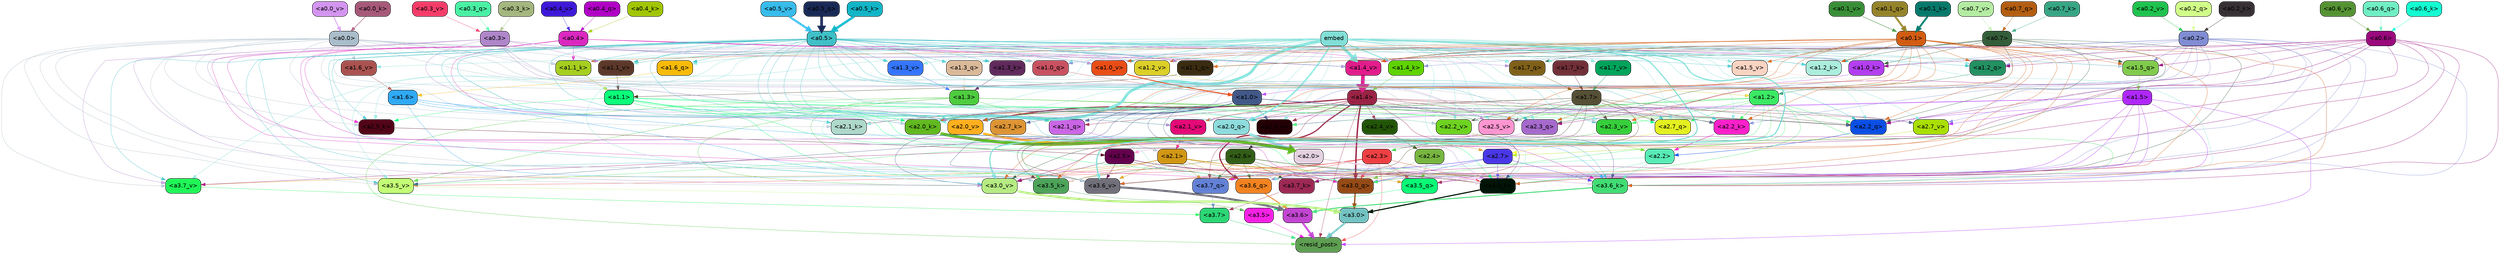 strict digraph "" {
	graph [bgcolor=transparent,
		layout=dot,
		overlap=false,
		splines=true
	];
	"<a3.7>"	[color=black,
		fillcolor="#2cd675",
		fontname=Helvetica,
		shape=box,
		style="filled, rounded"];
	"<resid_post>"	[color=black,
		fillcolor="#5e9e51",
		fontname=Helvetica,
		shape=box,
		style="filled, rounded"];
	"<a3.7>" -> "<resid_post>"	[color="#2cd675",
		penwidth=0.6239100098609924];
	"<a3.6>"	[color=black,
		fillcolor="#c145d0",
		fontname=Helvetica,
		shape=box,
		style="filled, rounded"];
	"<a3.6>" -> "<resid_post>"	[color="#c145d0",
		penwidth=4.569062113761902];
	"<a3.5>"	[color=black,
		fillcolor="#f621e4",
		fontname=Helvetica,
		shape=box,
		style="filled, rounded"];
	"<a3.5>" -> "<resid_post>"	[color="#f621e4",
		penwidth=0.6];
	"<a3.0>"	[color=black,
		fillcolor="#74c2c2",
		fontname=Helvetica,
		shape=box,
		style="filled, rounded"];
	"<a3.0>" -> "<resid_post>"	[color="#74c2c2",
		penwidth=4.283544182777405];
	"<a2.3>"	[color=black,
		fillcolor="#ee4044",
		fontname=Helvetica,
		shape=box,
		style="filled, rounded"];
	"<a2.3>" -> "<resid_post>"	[color="#ee4044",
		penwidth=0.6];
	"<a3.7_q>"	[color=black,
		fillcolor="#6281d6",
		fontname=Helvetica,
		shape=box,
		style="filled, rounded"];
	"<a2.3>" -> "<a3.7_q>"	[color="#ee4044",
		penwidth=0.6];
	"<a3.6_q>"	[color=black,
		fillcolor="#f18220",
		fontname=Helvetica,
		shape=box,
		style="filled, rounded"];
	"<a2.3>" -> "<a3.6_q>"	[color="#ee4044",
		penwidth=0.6];
	"<a3.5_q>"	[color=black,
		fillcolor="#08fa75",
		fontname=Helvetica,
		shape=box,
		style="filled, rounded"];
	"<a2.3>" -> "<a3.5_q>"	[color="#ee4044",
		penwidth=0.6];
	"<a3.0_q>"	[color=black,
		fillcolor="#954a15",
		fontname=Helvetica,
		shape=box,
		style="filled, rounded"];
	"<a2.3>" -> "<a3.0_q>"	[color="#ee4044",
		penwidth=0.6];
	"<a3.0_k>"	[color=black,
		fillcolor="#011405",
		fontname=Helvetica,
		shape=box,
		style="filled, rounded"];
	"<a2.3>" -> "<a3.0_k>"	[color="#ee4044",
		penwidth=0.6];
	"<a3.6_v>"	[color=black,
		fillcolor="#706f7a",
		fontname=Helvetica,
		shape=box,
		style="filled, rounded"];
	"<a2.3>" -> "<a3.6_v>"	[color="#ee4044",
		penwidth=0.6];
	"<a3.5_v>"	[color=black,
		fillcolor="#c3fd75",
		fontname=Helvetica,
		shape=box,
		style="filled, rounded"];
	"<a2.3>" -> "<a3.5_v>"	[color="#ee4044",
		penwidth=0.6];
	"<a3.0_v>"	[color=black,
		fillcolor="#b5eb82",
		fontname=Helvetica,
		shape=box,
		style="filled, rounded"];
	"<a2.3>" -> "<a3.0_v>"	[color="#ee4044",
		penwidth=0.6];
	"<a1.5>"	[color=black,
		fillcolor="#af28fc",
		fontname=Helvetica,
		shape=box,
		style="filled, rounded"];
	"<a1.5>" -> "<resid_post>"	[color="#af28fc",
		penwidth=0.6];
	"<a1.5>" -> "<a3.6_q>"	[color="#af28fc",
		penwidth=0.6];
	"<a1.5>" -> "<a3.5_q>"	[color="#af28fc",
		penwidth=0.6];
	"<a1.5>" -> "<a3.0_q>"	[color="#af28fc",
		penwidth=0.6];
	"<a3.6_k>"	[color=black,
		fillcolor="#41dc74",
		fontname=Helvetica,
		shape=box,
		style="filled, rounded"];
	"<a1.5>" -> "<a3.6_k>"	[color="#af28fc",
		penwidth=0.6];
	"<a1.5>" -> "<a3.0_k>"	[color="#af28fc",
		penwidth=0.6];
	"<a2.2_q>"	[color=black,
		fillcolor="#0a4ee4",
		fontname=Helvetica,
		shape=box,
		style="filled, rounded"];
	"<a1.5>" -> "<a2.2_q>"	[color="#af28fc",
		penwidth=0.6];
	"<a2.7_v>"	[color=black,
		fillcolor="#a9de01",
		fontname=Helvetica,
		shape=box,
		style="filled, rounded"];
	"<a1.5>" -> "<a2.7_v>"	[color="#af28fc",
		penwidth=0.6];
	"<a2.6_v>"	[color=black,
		fillcolor="#220004",
		fontname=Helvetica,
		shape=box,
		style="filled, rounded"];
	"<a1.5>" -> "<a2.6_v>"	[color="#af28fc",
		penwidth=0.6];
	"<a2.1_v>"	[color=black,
		fillcolor="#e30a77",
		fontname=Helvetica,
		shape=box,
		style="filled, rounded"];
	"<a1.5>" -> "<a2.1_v>"	[color="#af28fc",
		penwidth=0.6];
	"<a1.4>"	[color=black,
		fillcolor="#9a2345",
		fontname=Helvetica,
		shape=box,
		style="filled, rounded"];
	"<a1.4>" -> "<resid_post>"	[color="#9a2345",
		penwidth=0.6];
	"<a1.4>" -> "<a3.7_q>"	[color="#9a2345",
		penwidth=0.6];
	"<a1.4>" -> "<a3.6_q>"	[color="#9a2345",
		penwidth=2.7536282539367676];
	"<a1.4>" -> "<a3.5_q>"	[color="#9a2345",
		penwidth=0.6];
	"<a1.4>" -> "<a3.0_q>"	[color="#9a2345",
		penwidth=3.3369133472442627];
	"<a2.3_q>"	[color=black,
		fillcolor="#a569cc",
		fontname=Helvetica,
		shape=box,
		style="filled, rounded"];
	"<a1.4>" -> "<a2.3_q>"	[color="#9a2345",
		penwidth=0.6];
	"<a1.4>" -> "<a2.2_q>"	[color="#9a2345",
		penwidth=0.6];
	"<a2.1_q>"	[color=black,
		fillcolor="#ca66e5",
		fontname=Helvetica,
		shape=box,
		style="filled, rounded"];
	"<a1.4>" -> "<a2.1_q>"	[color="#9a2345",
		penwidth=0.6];
	"<a2.0_q>"	[color=black,
		fillcolor="#8ddbdc",
		fontname=Helvetica,
		shape=box,
		style="filled, rounded"];
	"<a1.4>" -> "<a2.0_q>"	[color="#9a2345",
		penwidth=0.6];
	"<a2.1_k>"	[color=black,
		fillcolor="#aed8ca",
		fontname=Helvetica,
		shape=box,
		style="filled, rounded"];
	"<a1.4>" -> "<a2.1_k>"	[color="#9a2345",
		penwidth=0.6];
	"<a1.4>" -> "<a2.7_v>"	[color="#9a2345",
		penwidth=0.6];
	"<a1.4>" -> "<a2.6_v>"	[color="#9a2345",
		penwidth=0.6];
	"<a2.5_v>"	[color=black,
		fillcolor="#fc95d0",
		fontname=Helvetica,
		shape=box,
		style="filled, rounded"];
	"<a1.4>" -> "<a2.5_v>"	[color="#9a2345",
		penwidth=0.6];
	"<a2.4_v>"	[color=black,
		fillcolor="#225508",
		fontname=Helvetica,
		shape=box,
		style="filled, rounded"];
	"<a1.4>" -> "<a2.4_v>"	[color="#9a2345",
		penwidth=0.6];
	"<a1.4>" -> "<a2.1_v>"	[color="#9a2345",
		penwidth=0.6];
	"<a2.0_v>"	[color=black,
		fillcolor="#feaf1e",
		fontname=Helvetica,
		shape=box,
		style="filled, rounded"];
	"<a1.4>" -> "<a2.0_v>"	[color="#9a2345",
		penwidth=2.2818827629089355];
	"<a1.3>"	[color=black,
		fillcolor="#4ecc3f",
		fontname=Helvetica,
		shape=box,
		style="filled, rounded"];
	"<a1.3>" -> "<resid_post>"	[color="#4ecc3f",
		penwidth=0.6];
	"<a1.3>" -> "<a3.6_v>"	[color="#4ecc3f",
		penwidth=0.6];
	"<a1.3>" -> "<a3.5_v>"	[color="#4ecc3f",
		penwidth=0.6];
	"<a1.3>" -> "<a3.0_v>"	[color="#4ecc3f",
		penwidth=0.6];
	"<a1.3>" -> "<a2.2_q>"	[color="#4ecc3f",
		penwidth=0.6];
	"<a1.3>" -> "<a2.1_q>"	[color="#4ecc3f",
		penwidth=0.6];
	"<a2.2_k>"	[color=black,
		fillcolor="#fa20ca",
		fontname=Helvetica,
		shape=box,
		style="filled, rounded"];
	"<a1.3>" -> "<a2.2_k>"	[color="#4ecc3f",
		penwidth=0.6];
	"<a1.3>" -> "<a2.5_v>"	[color="#4ecc3f",
		penwidth=0.6];
	"<a3.7_q>" -> "<a3.7>"	[color="#6281d6",
		penwidth=0.6];
	"<a3.6_q>" -> "<a3.6>"	[color="#f18220",
		penwidth=2.0344843566417694];
	"<a3.5_q>" -> "<a3.5>"	[color="#08fa75",
		penwidth=0.6];
	"<a3.0_q>" -> "<a3.0>"	[color="#954a15",
		penwidth=2.863015294075012];
	"<a3.7_k>"	[color=black,
		fillcolor="#9c2953",
		fontname=Helvetica,
		shape=box,
		style="filled, rounded"];
	"<a3.7_k>" -> "<a3.7>"	[color="#9c2953",
		penwidth=0.6];
	"<a3.6_k>" -> "<a3.6>"	[color="#41dc74",
		penwidth=2.1770318150520325];
	"<a3.5_k>"	[color=black,
		fillcolor="#4ca359",
		fontname=Helvetica,
		shape=box,
		style="filled, rounded"];
	"<a3.5_k>" -> "<a3.5>"	[color="#4ca359",
		penwidth=0.6];
	"<a3.0_k>" -> "<a3.0>"	[color="#011405",
		penwidth=2.6323853135108948];
	"<a3.7_v>"	[color=black,
		fillcolor="#1ff557",
		fontname=Helvetica,
		shape=box,
		style="filled, rounded"];
	"<a3.7_v>" -> "<a3.7>"	[color="#1ff557",
		penwidth=0.6];
	"<a3.6_v>" -> "<a3.6>"	[color="#706f7a",
		penwidth=4.972373723983765];
	"<a3.5_v>" -> "<a3.5>"	[color="#c3fd75",
		penwidth=0.6];
	"<a3.0_v>" -> "<a3.0>"	[color="#b5eb82",
		penwidth=5.1638524532318115];
	"<a2.6>"	[color=black,
		fillcolor="#335e17",
		fontname=Helvetica,
		shape=box,
		style="filled, rounded"];
	"<a2.6>" -> "<a3.7_q>"	[color="#335e17",
		penwidth=0.6];
	"<a2.6>" -> "<a3.6_q>"	[color="#335e17",
		penwidth=0.6];
	"<a2.6>" -> "<a3.0_q>"	[color="#335e17",
		penwidth=0.6];
	"<a2.6>" -> "<a3.7_k>"	[color="#335e17",
		penwidth=0.6];
	"<a2.6>" -> "<a3.6_k>"	[color="#335e17",
		penwidth=0.6];
	"<a2.6>" -> "<a3.5_k>"	[color="#335e17",
		penwidth=0.6];
	"<a2.6>" -> "<a3.0_k>"	[color="#335e17",
		penwidth=0.6];
	"<a2.1>"	[color=black,
		fillcolor="#d19715",
		fontname=Helvetica,
		shape=box,
		style="filled, rounded"];
	"<a2.1>" -> "<a3.7_q>"	[color="#d19715",
		penwidth=0.6];
	"<a2.1>" -> "<a3.6_q>"	[color="#d19715",
		penwidth=0.6];
	"<a2.1>" -> "<a3.5_q>"	[color="#d19715",
		penwidth=0.6];
	"<a2.1>" -> "<a3.0_q>"	[color="#d19715",
		penwidth=0.6];
	"<a2.1>" -> "<a3.7_k>"	[color="#d19715",
		penwidth=0.6];
	"<a2.1>" -> "<a3.6_k>"	[color="#d19715",
		penwidth=0.6];
	"<a2.1>" -> "<a3.5_k>"	[color="#d19715",
		penwidth=0.6];
	"<a2.1>" -> "<a3.0_k>"	[color="#d19715",
		penwidth=0.6];
	"<a2.1>" -> "<a3.7_v>"	[color="#d19715",
		penwidth=0.6];
	"<a2.1>" -> "<a3.6_v>"	[color="#d19715",
		penwidth=0.6];
	"<a2.1>" -> "<a3.0_v>"	[color="#d19715",
		penwidth=0.6];
	"<a2.7>"	[color=black,
		fillcolor="#4a38e8",
		fontname=Helvetica,
		shape=box,
		style="filled, rounded"];
	"<a2.7>" -> "<a3.6_q>"	[color="#4a38e8",
		penwidth=0.6];
	"<a2.7>" -> "<a3.0_q>"	[color="#4a38e8",
		penwidth=0.6];
	"<a2.7>" -> "<a3.6_k>"	[color="#4a38e8",
		penwidth=0.6];
	"<a2.7>" -> "<a3.0_k>"	[color="#4a38e8",
		penwidth=0.6];
	"<a2.7>" -> "<a3.6_v>"	[color="#4a38e8",
		penwidth=0.6];
	"<a2.5>"	[color=black,
		fillcolor="#64014d",
		fontname=Helvetica,
		shape=box,
		style="filled, rounded"];
	"<a2.5>" -> "<a3.6_q>"	[color="#64014d",
		penwidth=0.6];
	"<a2.5>" -> "<a3.0_q>"	[color="#64014d",
		penwidth=0.6];
	"<a2.5>" -> "<a3.0_k>"	[color="#64014d",
		penwidth=0.6];
	"<a2.5>" -> "<a3.6_v>"	[color="#64014d",
		penwidth=0.6];
	"<a2.5>" -> "<a3.0_v>"	[color="#64014d",
		penwidth=0.6];
	"<a2.0>"	[color=black,
		fillcolor="#e5d2e1",
		fontname=Helvetica,
		shape=box,
		style="filled, rounded"];
	"<a2.0>" -> "<a3.6_q>"	[color="#e5d2e1",
		penwidth=0.6];
	"<a2.0>" -> "<a3.0_q>"	[color="#e5d2e1",
		penwidth=0.6];
	"<a2.0>" -> "<a3.7_k>"	[color="#e5d2e1",
		penwidth=0.6];
	"<a2.0>" -> "<a3.6_k>"	[color="#e5d2e1",
		penwidth=1.7047871947288513];
	"<a2.0>" -> "<a3.5_k>"	[color="#e5d2e1",
		penwidth=0.6];
	"<a2.0>" -> "<a3.0_k>"	[color="#e5d2e1",
		penwidth=2.239806979894638];
	"<a1.1>"	[color=black,
		fillcolor="#0bff7a",
		fontname=Helvetica,
		shape=box,
		style="filled, rounded"];
	"<a1.1>" -> "<a3.6_q>"	[color="#0bff7a",
		penwidth=0.6];
	"<a1.1>" -> "<a3.0_q>"	[color="#0bff7a",
		penwidth=0.6];
	"<a1.1>" -> "<a3.0_k>"	[color="#0bff7a",
		penwidth=0.6];
	"<a1.1>" -> "<a3.6_v>"	[color="#0bff7a",
		penwidth=0.6];
	"<a2.7_q>"	[color=black,
		fillcolor="#e3ef1f",
		fontname=Helvetica,
		shape=box,
		style="filled, rounded"];
	"<a1.1>" -> "<a2.7_q>"	[color="#0bff7a",
		penwidth=0.6];
	"<a2.5_k>"	[color=black,
		fillcolor="#510516",
		fontname=Helvetica,
		shape=box,
		style="filled, rounded"];
	"<a1.1>" -> "<a2.5_k>"	[color="#0bff7a",
		penwidth=0.6];
	"<a2.0_k>"	[color=black,
		fillcolor="#61b81f",
		fontname=Helvetica,
		shape=box,
		style="filled, rounded"];
	"<a1.1>" -> "<a2.0_k>"	[color="#0bff7a",
		penwidth=0.6];
	"<a1.1>" -> "<a2.6_v>"	[color="#0bff7a",
		penwidth=0.6];
	"<a2.2_v>"	[color=black,
		fillcolor="#6ed220",
		fontname=Helvetica,
		shape=box,
		style="filled, rounded"];
	"<a1.1>" -> "<a2.2_v>"	[color="#0bff7a",
		penwidth=0.6];
	"<a1.1>" -> "<a2.1_v>"	[color="#0bff7a",
		penwidth=0.6];
	"<a1.1>" -> "<a2.0_v>"	[color="#0bff7a",
		penwidth=0.6];
	"<a0.4>"	[color=black,
		fillcolor="#db28c0",
		fontname=Helvetica,
		shape=box,
		style="filled, rounded"];
	"<a0.4>" -> "<a3.6_q>"	[color="#db28c0",
		penwidth=0.6];
	"<a0.4>" -> "<a3.0_q>"	[color="#db28c0",
		penwidth=0.6];
	"<a0.4>" -> "<a3.6_k>"	[color="#db28c0",
		penwidth=0.6];
	"<a0.4>" -> "<a2.5_k>"	[color="#db28c0",
		penwidth=0.6];
	"<a0.4>" -> "<a2.0_k>"	[color="#db28c0",
		penwidth=0.6];
	"<a1.4_k>"	[color=black,
		fillcolor="#5ed301",
		fontname=Helvetica,
		shape=box,
		style="filled, rounded"];
	"<a0.4>" -> "<a1.4_k>"	[color="#db28c0",
		penwidth=0.6];
	"<a1.1_k>"	[color=black,
		fillcolor="#a5ce1f",
		fontname=Helvetica,
		shape=box,
		style="filled, rounded"];
	"<a0.4>" -> "<a1.1_k>"	[color="#db28c0",
		penwidth=0.6];
	"<a1.0_k>"	[color=black,
		fillcolor="#b33ef0",
		fontname=Helvetica,
		shape=box,
		style="filled, rounded"];
	"<a0.4>" -> "<a1.0_k>"	[color="#db28c0",
		penwidth=0.6];
	"<a1.4_v>"	[color=black,
		fillcolor="#e11d8b",
		fontname=Helvetica,
		shape=box,
		style="filled, rounded"];
	"<a0.4>" -> "<a1.4_v>"	[color="#db28c0",
		penwidth=0.6];
	"<a1.2_v>"	[color=black,
		fillcolor="#dbcf28",
		fontname=Helvetica,
		shape=box,
		style="filled, rounded"];
	"<a0.4>" -> "<a1.2_v>"	[color="#db28c0",
		penwidth=0.6];
	"<a0.2>"	[color=black,
		fillcolor="#818dd3",
		fontname=Helvetica,
		shape=box,
		style="filled, rounded"];
	"<a0.2>" -> "<a3.6_q>"	[color="#818dd3",
		penwidth=0.6];
	"<a0.2>" -> "<a3.0_q>"	[color="#818dd3",
		penwidth=0.6];
	"<a0.2>" -> "<a3.6_k>"	[color="#818dd3",
		penwidth=0.6];
	"<a0.2>" -> "<a3.0_k>"	[color="#818dd3",
		penwidth=0.6];
	"<a0.2>" -> "<a2.2_q>"	[color="#818dd3",
		penwidth=0.6];
	"<a0.2>" -> "<a2.2_k>"	[color="#818dd3",
		penwidth=0.6];
	"<a0.2>" -> "<a2.0_k>"	[color="#818dd3",
		penwidth=0.6];
	"<a0.2>" -> "<a2.7_v>"	[color="#818dd3",
		penwidth=0.6];
	"<a0.2>" -> "<a2.1_v>"	[color="#818dd3",
		penwidth=0.6];
	"<a0.2>" -> "<a2.0_v>"	[color="#818dd3",
		penwidth=0.6];
	"<a1.5_q>"	[color=black,
		fillcolor="#80ca4c",
		fontname=Helvetica,
		shape=box,
		style="filled, rounded"];
	"<a0.2>" -> "<a1.5_q>"	[color="#818dd3",
		penwidth=0.6];
	"<a1.2_q>"	[color=black,
		fillcolor="#239162",
		fontname=Helvetica,
		shape=box,
		style="filled, rounded"];
	"<a0.2>" -> "<a1.2_q>"	[color="#818dd3",
		penwidth=0.6];
	"<a1.0_q>"	[color=black,
		fillcolor="#c85160",
		fontname=Helvetica,
		shape=box,
		style="filled, rounded"];
	"<a0.2>" -> "<a1.0_q>"	[color="#818dd3",
		penwidth=0.6];
	"<a0.2>" -> "<a1.4_k>"	[color="#818dd3",
		penwidth=0.6];
	"<a0.2>" -> "<a1.0_k>"	[color="#818dd3",
		penwidth=0.6];
	"<a0.2>" -> "<a1.4_v>"	[color="#818dd3",
		penwidth=0.6];
	"<a2.4>"	[color=black,
		fillcolor="#78b640",
		fontname=Helvetica,
		shape=box,
		style="filled, rounded"];
	"<a2.4>" -> "<a3.5_q>"	[color="#78b640",
		penwidth=0.6];
	"<a2.4>" -> "<a3.0_q>"	[color="#78b640",
		penwidth=0.6];
	"<a1.2>"	[color=black,
		fillcolor="#3be963",
		fontname=Helvetica,
		shape=box,
		style="filled, rounded"];
	"<a1.2>" -> "<a3.0_q>"	[color="#3be963",
		penwidth=0.6];
	"<a1.2>" -> "<a3.6_k>"	[color="#3be963",
		penwidth=0.6];
	"<a1.2>" -> "<a3.5_k>"	[color="#3be963",
		penwidth=0.6];
	"<a1.2>" -> "<a3.0_k>"	[color="#3be963",
		penwidth=0.6];
	"<a1.2>" -> "<a3.5_v>"	[color="#3be963",
		penwidth=0.6];
	"<a1.2>" -> "<a2.7_q>"	[color="#3be963",
		penwidth=0.6];
	"<a1.2>" -> "<a2.2_q>"	[color="#3be963",
		penwidth=0.6];
	"<a1.2>" -> "<a2.2_k>"	[color="#3be963",
		penwidth=0.6];
	"<a1.2>" -> "<a2.6_v>"	[color="#3be963",
		penwidth=0.6];
	"<a1.2>" -> "<a2.5_v>"	[color="#3be963",
		penwidth=0.6];
	"<a2.3_v>"	[color=black,
		fillcolor="#36cf3b",
		fontname=Helvetica,
		shape=box,
		style="filled, rounded"];
	"<a1.2>" -> "<a2.3_v>"	[color="#3be963",
		penwidth=0.6];
	"<a1.2>" -> "<a2.0_v>"	[color="#3be963",
		penwidth=0.6];
	"<a1.7>"	[color=black,
		fillcolor="#554f35",
		fontname=Helvetica,
		shape=box,
		style="filled, rounded"];
	"<a1.7>" -> "<a3.7_k>"	[color="#554f35",
		penwidth=0.6];
	"<a1.7>" -> "<a3.5_k>"	[color="#554f35",
		penwidth=0.6];
	"<a1.7>" -> "<a3.6_v>"	[color="#554f35",
		penwidth=0.6];
	"<a1.7>" -> "<a2.7_q>"	[color="#554f35",
		penwidth=0.6];
	"<a1.7>" -> "<a2.2_q>"	[color="#554f35",
		penwidth=0.6];
	"<a1.7>" -> "<a2.0_q>"	[color="#554f35",
		penwidth=0.6];
	"<a1.7>" -> "<a2.2_k>"	[color="#554f35",
		penwidth=0.6];
	"<a1.7>" -> "<a2.0_k>"	[color="#554f35",
		penwidth=0.6];
	"<a1.7>" -> "<a2.5_v>"	[color="#554f35",
		penwidth=0.6];
	"<a1.7>" -> "<a2.3_v>"	[color="#554f35",
		penwidth=0.6];
	"<a1.7>" -> "<a2.2_v>"	[color="#554f35",
		penwidth=0.6];
	"<a0.7>"	[color=black,
		fillcolor="#345d39",
		fontname=Helvetica,
		shape=box,
		style="filled, rounded"];
	"<a0.7>" -> "<a3.7_k>"	[color="#345d39",
		penwidth=0.6];
	"<a0.7>" -> "<a3.0_v>"	[color="#345d39",
		penwidth=0.6];
	"<a0.7>" -> "<a2.3_q>"	[color="#345d39",
		penwidth=0.6];
	"<a0.7>" -> "<a2.2_q>"	[color="#345d39",
		penwidth=0.6];
	"<a1.7_q>"	[color=black,
		fillcolor="#7f6018",
		fontname=Helvetica,
		shape=box,
		style="filled, rounded"];
	"<a0.7>" -> "<a1.7_q>"	[color="#345d39",
		penwidth=0.6];
	"<a0.7>" -> "<a1.5_q>"	[color="#345d39",
		penwidth=0.6];
	"<a1.1_q>"	[color=black,
		fillcolor="#3a2c11",
		fontname=Helvetica,
		shape=box,
		style="filled, rounded"];
	"<a0.7>" -> "<a1.1_q>"	[color="#345d39",
		penwidth=0.6];
	"<a1.2_k>"	[color=black,
		fillcolor="#abeddd",
		fontname=Helvetica,
		shape=box,
		style="filled, rounded"];
	"<a0.7>" -> "<a1.2_k>"	[color="#345d39",
		penwidth=0.6];
	"<a0.7>" -> "<a1.0_k>"	[color="#345d39",
		penwidth=0.6];
	"<a0.7>" -> "<a1.4_v>"	[color="#345d39",
		penwidth=0.6];
	"<a1.1_v>"	[color=black,
		fillcolor="#5c382a",
		fontname=Helvetica,
		shape=box,
		style="filled, rounded"];
	"<a0.7>" -> "<a1.1_v>"	[color="#345d39",
		penwidth=0.6];
	"<a0.6>"	[color=black,
		fillcolor="#9a097c",
		fontname=Helvetica,
		shape=box,
		style="filled, rounded"];
	"<a0.6>" -> "<a3.7_k>"	[color="#9a097c",
		penwidth=0.6];
	"<a0.6>" -> "<a3.6_k>"	[color="#9a097c",
		penwidth=0.6];
	"<a0.6>" -> "<a3.0_k>"	[color="#9a097c",
		penwidth=0.6];
	"<a0.6>" -> "<a3.7_v>"	[color="#9a097c",
		penwidth=0.6];
	"<a0.6>" -> "<a3.6_v>"	[color="#9a097c",
		penwidth=0.6];
	"<a0.6>" -> "<a3.0_v>"	[color="#9a097c",
		penwidth=0.6];
	"<a0.6>" -> "<a2.3_q>"	[color="#9a097c",
		penwidth=0.6];
	"<a0.6>" -> "<a2.2_q>"	[color="#9a097c",
		penwidth=0.6];
	"<a0.6>" -> "<a1.5_q>"	[color="#9a097c",
		penwidth=0.6];
	"<a0.6>" -> "<a1.2_q>"	[color="#9a097c",
		penwidth=0.6];
	"<a0.6>" -> "<a1.0_k>"	[color="#9a097c",
		penwidth=0.6];
	"<a0.6>" -> "<a1.4_v>"	[color="#9a097c",
		penwidth=0.6];
	embed	[color=black,
		fillcolor="#81dfd7",
		fontname=Helvetica,
		shape=box,
		style="filled, rounded"];
	embed -> "<a3.7_k>"	[color="#81dfd7",
		penwidth=0.6];
	embed -> "<a3.6_k>"	[color="#81dfd7",
		penwidth=0.6];
	embed -> "<a3.5_k>"	[color="#81dfd7",
		penwidth=0.6];
	embed -> "<a3.0_k>"	[color="#81dfd7",
		penwidth=0.6];
	embed -> "<a3.7_v>"	[color="#81dfd7",
		penwidth=0.6];
	embed -> "<a3.6_v>"	[color="#81dfd7",
		penwidth=2.7369276881217957];
	embed -> "<a3.5_v>"	[color="#81dfd7",
		penwidth=0.6];
	embed -> "<a3.0_v>"	[color="#81dfd7",
		penwidth=2.5778204202651978];
	embed -> "<a2.7_q>"	[color="#81dfd7",
		penwidth=0.6];
	embed -> "<a2.3_q>"	[color="#81dfd7",
		penwidth=0.6];
	embed -> "<a2.2_q>"	[color="#81dfd7",
		penwidth=0.6];
	embed -> "<a2.1_q>"	[color="#81dfd7",
		penwidth=0.6];
	embed -> "<a2.0_q>"	[color="#81dfd7",
		penwidth=3.459219217300415];
	embed -> "<a2.5_k>"	[color="#81dfd7",
		penwidth=0.6];
	embed -> "<a2.2_k>"	[color="#81dfd7",
		penwidth=0.6363201141357422];
	embed -> "<a2.1_k>"	[color="#81dfd7",
		penwidth=0.6];
	embed -> "<a2.0_k>"	[color="#81dfd7",
		penwidth=6.407642982900143];
	embed -> "<a2.7_v>"	[color="#81dfd7",
		penwidth=0.6];
	embed -> "<a2.6_v>"	[color="#81dfd7",
		penwidth=0.6];
	embed -> "<a2.5_v>"	[color="#81dfd7",
		penwidth=0.6];
	embed -> "<a2.3_v>"	[color="#81dfd7",
		penwidth=0.6];
	embed -> "<a2.2_v>"	[color="#81dfd7",
		penwidth=0.6175012588500977];
	embed -> "<a2.1_v>"	[color="#81dfd7",
		penwidth=0.6];
	embed -> "<a2.0_v>"	[color="#81dfd7",
		penwidth=0.6];
	embed -> "<a1.7_q>"	[color="#81dfd7",
		penwidth=0.6];
	"<a1.6_q>"	[color=black,
		fillcolor="#f6ba09",
		fontname=Helvetica,
		shape=box,
		style="filled, rounded"];
	embed -> "<a1.6_q>"	[color="#81dfd7",
		penwidth=0.6];
	embed -> "<a1.5_q>"	[color="#81dfd7",
		penwidth=0.6186923980712891];
	"<a1.3_q>"	[color=black,
		fillcolor="#dab999",
		fontname=Helvetica,
		shape=box,
		style="filled, rounded"];
	embed -> "<a1.3_q>"	[color="#81dfd7",
		penwidth=0.6];
	embed -> "<a1.2_q>"	[color="#81dfd7",
		penwidth=0.6];
	embed -> "<a1.1_q>"	[color="#81dfd7",
		penwidth=0.6];
	embed -> "<a1.0_q>"	[color="#81dfd7",
		penwidth=0.6];
	"<a1.7_k>"	[color=black,
		fillcolor="#712f38",
		fontname=Helvetica,
		shape=box,
		style="filled, rounded"];
	embed -> "<a1.7_k>"	[color="#81dfd7",
		penwidth=0.6];
	embed -> "<a1.4_k>"	[color="#81dfd7",
		penwidth=2.1454997062683105];
	"<a1.3_k>"	[color=black,
		fillcolor="#602a5c",
		fontname=Helvetica,
		shape=box,
		style="filled, rounded"];
	embed -> "<a1.3_k>"	[color="#81dfd7",
		penwidth=0.6];
	embed -> "<a1.2_k>"	[color="#81dfd7",
		penwidth=0.6];
	embed -> "<a1.1_k>"	[color="#81dfd7",
		penwidth=0.6];
	embed -> "<a1.0_k>"	[color="#81dfd7",
		penwidth=0.6];
	"<a1.7_v>"	[color=black,
		fillcolor="#01a35a",
		fontname=Helvetica,
		shape=box,
		style="filled, rounded"];
	embed -> "<a1.7_v>"	[color="#81dfd7",
		penwidth=0.6];
	"<a1.6_v>"	[color=black,
		fillcolor="#aa524f",
		fontname=Helvetica,
		shape=box,
		style="filled, rounded"];
	embed -> "<a1.6_v>"	[color="#81dfd7",
		penwidth=0.6];
	"<a1.5_v>"	[color=black,
		fillcolor="#f8d3c2",
		fontname=Helvetica,
		shape=box,
		style="filled, rounded"];
	embed -> "<a1.5_v>"	[color="#81dfd7",
		penwidth=0.6];
	embed -> "<a1.4_v>"	[color="#81dfd7",
		penwidth=6.860090345144272];
	"<a1.3_v>"	[color=black,
		fillcolor="#3475fd",
		fontname=Helvetica,
		shape=box,
		style="filled, rounded"];
	embed -> "<a1.3_v>"	[color="#81dfd7",
		penwidth=0.6];
	embed -> "<a1.2_v>"	[color="#81dfd7",
		penwidth=0.6];
	embed -> "<a1.1_v>"	[color="#81dfd7",
		penwidth=0.6];
	"<a1.0_v>"	[color=black,
		fillcolor="#ea4c16",
		fontname=Helvetica,
		shape=box,
		style="filled, rounded"];
	embed -> "<a1.0_v>"	[color="#81dfd7",
		penwidth=1.2940821647644043];
	"<a2.2>"	[color=black,
		fillcolor="#58ecb7",
		fontname=Helvetica,
		shape=box,
		style="filled, rounded"];
	"<a2.2>" -> "<a3.6_k>"	[color="#58ecb7",
		penwidth=0.6];
	"<a2.2>" -> "<a3.0_k>"	[color="#58ecb7",
		penwidth=0.6];
	"<a2.2>" -> "<a3.6_v>"	[color="#58ecb7",
		penwidth=0.6];
	"<a1.6>"	[color=black,
		fillcolor="#30a9f5",
		fontname=Helvetica,
		shape=box,
		style="filled, rounded"];
	"<a1.6>" -> "<a3.6_k>"	[color="#30a9f5",
		penwidth=0.6];
	"<a1.6>" -> "<a3.5_k>"	[color="#30a9f5",
		penwidth=0.6];
	"<a1.6>" -> "<a3.6_v>"	[color="#30a9f5",
		penwidth=0.6];
	"<a1.6>" -> "<a2.0_k>"	[color="#30a9f5",
		penwidth=0.6];
	"<a1.6>" -> "<a2.0_v>"	[color="#30a9f5",
		penwidth=0.6];
	"<a1.0>"	[color=black,
		fillcolor="#415888",
		fontname=Helvetica,
		shape=box,
		style="filled, rounded"];
	"<a1.0>" -> "<a3.6_k>"	[color="#415888",
		penwidth=0.6];
	"<a1.0>" -> "<a3.0_k>"	[color="#415888",
		penwidth=0.6];
	"<a1.0>" -> "<a3.6_v>"	[color="#415888",
		penwidth=0.6];
	"<a1.0>" -> "<a3.5_v>"	[color="#415888",
		penwidth=0.6];
	"<a1.0>" -> "<a3.0_v>"	[color="#415888",
		penwidth=0.6];
	"<a1.0>" -> "<a2.3_q>"	[color="#415888",
		penwidth=0.6];
	"<a1.0>" -> "<a2.2_q>"	[color="#415888",
		penwidth=0.6];
	"<a1.0>" -> "<a2.1_q>"	[color="#415888",
		penwidth=0.6];
	"<a2.7_k>"	[color=black,
		fillcolor="#dd9434",
		fontname=Helvetica,
		shape=box,
		style="filled, rounded"];
	"<a1.0>" -> "<a2.7_k>"	[color="#415888",
		penwidth=0.6];
	"<a1.0>" -> "<a2.2_k>"	[color="#415888",
		penwidth=0.6];
	"<a1.0>" -> "<a2.0_k>"	[color="#415888",
		penwidth=0.6];
	"<a1.0>" -> "<a2.7_v>"	[color="#415888",
		penwidth=0.6];
	"<a1.0>" -> "<a2.6_v>"	[color="#415888",
		penwidth=0.6];
	"<a1.0>" -> "<a2.0_v>"	[color="#415888",
		penwidth=1.2978954315185547];
	"<a0.5>"	[color=black,
		fillcolor="#3fc0c7",
		fontname=Helvetica,
		shape=box,
		style="filled, rounded"];
	"<a0.5>" -> "<a3.6_k>"	[color="#3fc0c7",
		penwidth=0.6];
	"<a0.5>" -> "<a3.7_v>"	[color="#3fc0c7",
		penwidth=0.6];
	"<a0.5>" -> "<a3.6_v>"	[color="#3fc0c7",
		penwidth=0.6];
	"<a0.5>" -> "<a3.5_v>"	[color="#3fc0c7",
		penwidth=0.6];
	"<a0.5>" -> "<a3.0_v>"	[color="#3fc0c7",
		penwidth=0.6];
	"<a0.5>" -> "<a2.7_q>"	[color="#3fc0c7",
		penwidth=0.6];
	"<a0.5>" -> "<a2.3_q>"	[color="#3fc0c7",
		penwidth=0.6];
	"<a0.5>" -> "<a2.2_q>"	[color="#3fc0c7",
		penwidth=0.6];
	"<a0.5>" -> "<a2.1_q>"	[color="#3fc0c7",
		penwidth=0.6];
	"<a0.5>" -> "<a2.0_q>"	[color="#3fc0c7",
		penwidth=0.6];
	"<a0.5>" -> "<a2.7_k>"	[color="#3fc0c7",
		penwidth=0.6];
	"<a0.5>" -> "<a2.5_k>"	[color="#3fc0c7",
		penwidth=0.6];
	"<a0.5>" -> "<a2.2_k>"	[color="#3fc0c7",
		penwidth=0.6];
	"<a0.5>" -> "<a2.1_k>"	[color="#3fc0c7",
		penwidth=0.6];
	"<a0.5>" -> "<a2.0_k>"	[color="#3fc0c7",
		penwidth=0.7721366882324219];
	"<a0.5>" -> "<a2.6_v>"	[color="#3fc0c7",
		penwidth=0.6];
	"<a0.5>" -> "<a2.3_v>"	[color="#3fc0c7",
		penwidth=0.6];
	"<a0.5>" -> "<a2.1_v>"	[color="#3fc0c7",
		penwidth=0.6];
	"<a0.5>" -> "<a2.0_v>"	[color="#3fc0c7",
		penwidth=0.6];
	"<a0.5>" -> "<a1.6_q>"	[color="#3fc0c7",
		penwidth=0.6];
	"<a0.5>" -> "<a1.3_q>"	[color="#3fc0c7",
		penwidth=0.6];
	"<a0.5>" -> "<a1.2_q>"	[color="#3fc0c7",
		penwidth=0.6];
	"<a0.5>" -> "<a1.1_q>"	[color="#3fc0c7",
		penwidth=0.6];
	"<a0.5>" -> "<a1.0_q>"	[color="#3fc0c7",
		penwidth=0.6];
	"<a0.5>" -> "<a1.3_k>"	[color="#3fc0c7",
		penwidth=0.6];
	"<a0.5>" -> "<a1.2_k>"	[color="#3fc0c7",
		penwidth=0.6];
	"<a0.5>" -> "<a1.1_k>"	[color="#3fc0c7",
		penwidth=0.6];
	"<a0.5>" -> "<a1.0_k>"	[color="#3fc0c7",
		penwidth=0.6];
	"<a0.5>" -> "<a1.5_v>"	[color="#3fc0c7",
		penwidth=0.6];
	"<a0.5>" -> "<a1.4_v>"	[color="#3fc0c7",
		penwidth=1.0206317901611328];
	"<a0.5>" -> "<a1.3_v>"	[color="#3fc0c7",
		penwidth=0.6];
	"<a0.5>" -> "<a1.2_v>"	[color="#3fc0c7",
		penwidth=0.6];
	"<a0.5>" -> "<a1.1_v>"	[color="#3fc0c7",
		penwidth=0.6];
	"<a0.5>" -> "<a1.0_v>"	[color="#3fc0c7",
		penwidth=0.6];
	"<a0.1>"	[color=black,
		fillcolor="#d25c11",
		fontname=Helvetica,
		shape=box,
		style="filled, rounded"];
	"<a0.1>" -> "<a3.6_k>"	[color="#d25c11",
		penwidth=0.6];
	"<a0.1>" -> "<a3.5_k>"	[color="#d25c11",
		penwidth=0.6];
	"<a0.1>" -> "<a3.0_k>"	[color="#d25c11",
		penwidth=0.6];
	"<a0.1>" -> "<a3.6_v>"	[color="#d25c11",
		penwidth=0.6];
	"<a0.1>" -> "<a3.0_v>"	[color="#d25c11",
		penwidth=0.6];
	"<a0.1>" -> "<a2.3_q>"	[color="#d25c11",
		penwidth=0.6];
	"<a0.1>" -> "<a2.2_q>"	[color="#d25c11",
		penwidth=0.6];
	"<a0.1>" -> "<a2.2_k>"	[color="#d25c11",
		penwidth=0.6];
	"<a0.1>" -> "<a2.0_k>"	[color="#d25c11",
		penwidth=0.6];
	"<a0.1>" -> "<a2.5_v>"	[color="#d25c11",
		penwidth=0.6];
	"<a0.1>" -> "<a2.3_v>"	[color="#d25c11",
		penwidth=0.6];
	"<a0.1>" -> "<a2.1_v>"	[color="#d25c11",
		penwidth=0.6];
	"<a0.1>" -> "<a2.0_v>"	[color="#d25c11",
		penwidth=0.6];
	"<a0.1>" -> "<a1.5_q>"	[color="#d25c11",
		penwidth=0.6];
	"<a0.1>" -> "<a1.2_q>"	[color="#d25c11",
		penwidth=0.6];
	"<a0.1>" -> "<a1.1_q>"	[color="#d25c11",
		penwidth=0.6];
	"<a0.1>" -> "<a1.2_k>"	[color="#d25c11",
		penwidth=0.6];
	"<a0.1>" -> "<a1.1_k>"	[color="#d25c11",
		penwidth=0.6];
	"<a0.1>" -> "<a1.5_v>"	[color="#d25c11",
		penwidth=0.6];
	"<a0.1>" -> "<a1.4_v>"	[color="#d25c11",
		penwidth=0.6];
	"<a0.1>" -> "<a1.2_v>"	[color="#d25c11",
		penwidth=0.6];
	"<a0.1>" -> "<a1.0_v>"	[color="#d25c11",
		penwidth=0.6];
	"<a0.0>"	[color=black,
		fillcolor="#aabdca",
		fontname=Helvetica,
		shape=box,
		style="filled, rounded"];
	"<a0.0>" -> "<a3.5_k>"	[color="#aabdca",
		penwidth=0.6];
	"<a0.0>" -> "<a3.7_v>"	[color="#aabdca",
		penwidth=0.6];
	"<a0.0>" -> "<a3.6_v>"	[color="#aabdca",
		penwidth=0.6];
	"<a0.0>" -> "<a3.5_v>"	[color="#aabdca",
		penwidth=0.6];
	"<a0.0>" -> "<a3.0_v>"	[color="#aabdca",
		penwidth=0.6];
	"<a0.0>" -> "<a2.3_q>"	[color="#aabdca",
		penwidth=0.6];
	"<a0.0>" -> "<a2.0_q>"	[color="#aabdca",
		penwidth=0.6];
	"<a0.0>" -> "<a2.5_k>"	[color="#aabdca",
		penwidth=0.6];
	"<a0.0>" -> "<a2.1_k>"	[color="#aabdca",
		penwidth=0.6];
	"<a0.0>" -> "<a2.0_k>"	[color="#aabdca",
		penwidth=0.6];
	"<a0.0>" -> "<a2.5_v>"	[color="#aabdca",
		penwidth=0.6];
	"<a0.0>" -> "<a2.3_v>"	[color="#aabdca",
		penwidth=0.6];
	"<a0.0>" -> "<a2.2_v>"	[color="#aabdca",
		penwidth=0.6];
	"<a0.0>" -> "<a2.0_v>"	[color="#aabdca",
		penwidth=0.6];
	"<a0.0>" -> "<a1.5_q>"	[color="#aabdca",
		penwidth=0.6];
	"<a0.0>" -> "<a1.0_q>"	[color="#aabdca",
		penwidth=0.6];
	"<a0.0>" -> "<a1.1_k>"	[color="#aabdca",
		penwidth=0.6];
	"<a0.0>" -> "<a1.6_v>"	[color="#aabdca",
		penwidth=0.6];
	"<a0.0>" -> "<a1.4_v>"	[color="#aabdca",
		penwidth=0.6];
	"<a0.0>" -> "<a1.1_v>"	[color="#aabdca",
		penwidth=0.6];
	"<a0.3>"	[color=black,
		fillcolor="#af86ca",
		fontname=Helvetica,
		shape=box,
		style="filled, rounded"];
	"<a0.3>" -> "<a3.0_k>"	[color="#af86ca",
		penwidth=0.6];
	"<a0.3>" -> "<a3.7_v>"	[color="#af86ca",
		penwidth=0.6];
	"<a0.3>" -> "<a3.0_v>"	[color="#af86ca",
		penwidth=0.6];
	"<a0.3>" -> "<a2.5_v>"	[color="#af86ca",
		penwidth=0.6];
	"<a0.3>" -> "<a2.1_v>"	[color="#af86ca",
		penwidth=0.6];
	"<a0.3>" -> "<a2.0_v>"	[color="#af86ca",
		penwidth=0.6];
	"<a0.3>" -> "<a1.7_q>"	[color="#af86ca",
		penwidth=0.6];
	"<a0.3>" -> "<a1.1_q>"	[color="#af86ca",
		penwidth=0.6];
	"<a0.3>" -> "<a1.4_v>"	[color="#af86ca",
		penwidth=0.6];
	"<a0.3>" -> "<a1.1_v>"	[color="#af86ca",
		penwidth=0.6];
	"<a0.3>" -> "<a1.0_v>"	[color="#af86ca",
		penwidth=0.6];
	"<a2.7_q>" -> "<a2.7>"	[color="#e3ef1f",
		penwidth=0.6];
	"<a2.3_q>" -> "<a2.3>"	[color="#a569cc",
		penwidth=0.6];
	"<a2.2_q>" -> "<a2.2>"	[color="#0a4ee4",
		penwidth=0.7441773414611816];
	"<a2.1_q>" -> "<a2.1>"	[color="#ca66e5",
		penwidth=0.6];
	"<a2.0_q>" -> "<a2.0>"	[color="#8ddbdc",
		penwidth=6.422367453575134];
	"<a2.7_k>" -> "<a2.7>"	[color="#dd9434",
		penwidth=0.6];
	"<a2.5_k>" -> "<a2.5>"	[color="#510516",
		penwidth=0.6];
	"<a2.2_k>" -> "<a2.2>"	[color="#fa20ca",
		penwidth=0.8810110092163086];
	"<a2.1_k>" -> "<a2.1>"	[color="#aed8ca",
		penwidth=0.6];
	"<a2.0_k>" -> "<a2.0>"	[color="#61b81f",
		penwidth=7.398894429206848];
	"<a2.7_v>" -> "<a2.7>"	[color="#a9de01",
		penwidth=0.6];
	"<a2.6_v>" -> "<a2.6>"	[color="#220004",
		penwidth=0.6];
	"<a2.5_v>" -> "<a2.5>"	[color="#fc95d0",
		penwidth=0.6];
	"<a2.4_v>" -> "<a2.4>"	[color="#225508",
		penwidth=0.6];
	"<a2.3_v>" -> "<a2.3>"	[color="#36cf3b",
		penwidth=0.6];
	"<a2.2_v>" -> "<a2.2>"	[color="#6ed220",
		penwidth=0.6];
	"<a2.1_v>" -> "<a2.1>"	[color="#e30a77",
		penwidth=0.6];
	"<a2.0_v>" -> "<a2.0>"	[color="#feaf1e",
		penwidth=5.395828627049923];
	"<a1.7_q>" -> "<a1.7>"	[color="#7f6018",
		penwidth=0.6];
	"<a1.6_q>" -> "<a1.6>"	[color="#f6ba09",
		penwidth=0.6];
	"<a1.5_q>" -> "<a1.5>"	[color="#80ca4c",
		penwidth=0.6];
	"<a1.3_q>" -> "<a1.3>"	[color="#dab999",
		penwidth=0.6];
	"<a1.2_q>" -> "<a1.2>"	[color="#239162",
		penwidth=0.6];
	"<a1.1_q>" -> "<a1.1>"	[color="#3a2c11",
		penwidth=0.6];
	"<a1.0_q>" -> "<a1.0>"	[color="#c85160",
		penwidth=0.6];
	"<a1.7_k>" -> "<a1.7>"	[color="#712f38",
		penwidth=0.6];
	"<a1.4_k>" -> "<a1.4>"	[color="#5ed301",
		penwidth=0.6];
	"<a1.3_k>" -> "<a1.3>"	[color="#602a5c",
		penwidth=0.6];
	"<a1.2_k>" -> "<a1.2>"	[color="#abeddd",
		penwidth=0.6];
	"<a1.1_k>" -> "<a1.1>"	[color="#a5ce1f",
		penwidth=0.6];
	"<a1.0_k>" -> "<a1.0>"	[color="#b33ef0",
		penwidth=0.6];
	"<a1.7_v>" -> "<a1.7>"	[color="#01a35a",
		penwidth=0.6];
	"<a1.6_v>" -> "<a1.6>"	[color="#aa524f",
		penwidth=0.6];
	"<a1.5_v>" -> "<a1.5>"	[color="#f8d3c2",
		penwidth=0.6];
	"<a1.4_v>" -> "<a1.4>"	[color="#e11d8b",
		penwidth=8.774570226669312];
	"<a1.3_v>" -> "<a1.3>"	[color="#3475fd",
		penwidth=0.6];
	"<a1.2_v>" -> "<a1.2>"	[color="#dbcf28",
		penwidth=0.6];
	"<a1.1_v>" -> "<a1.1>"	[color="#5c382a",
		penwidth=0.6];
	"<a1.0_v>" -> "<a1.0>"	[color="#ea4c16",
		penwidth=2.0497570037841797];
	"<a0.7_q>"	[color=black,
		fillcolor="#b25d11",
		fontname=Helvetica,
		shape=box,
		style="filled, rounded"];
	"<a0.7_q>" -> "<a0.7>"	[color="#b25d11",
		penwidth=0.6];
	"<a0.6_q>"	[color=black,
		fillcolor="#6feec3",
		fontname=Helvetica,
		shape=box,
		style="filled, rounded"];
	"<a0.6_q>" -> "<a0.6>"	[color="#6feec3",
		penwidth=0.6];
	"<a0.5_q>"	[color=black,
		fillcolor="#192955",
		fontname=Helvetica,
		shape=box,
		style="filled, rounded"];
	"<a0.5_q>" -> "<a0.5>"	[color="#192955",
		penwidth=6.432042121887207];
	"<a0.4_q>"	[color=black,
		fillcolor="#b001c5",
		fontname=Helvetica,
		shape=box,
		style="filled, rounded"];
	"<a0.4_q>" -> "<a0.4>"	[color="#b001c5",
		penwidth=0.6];
	"<a0.3_q>"	[color=black,
		fillcolor="#49f0a3",
		fontname=Helvetica,
		shape=box,
		style="filled, rounded"];
	"<a0.3_q>" -> "<a0.3>"	[color="#49f0a3",
		penwidth=0.6];
	"<a0.2_q>"	[color=black,
		fillcolor="#d0fd88",
		fontname=Helvetica,
		shape=box,
		style="filled, rounded"];
	"<a0.2_q>" -> "<a0.2>"	[color="#d0fd88",
		penwidth=0.6481189727783203];
	"<a0.1_q>"	[color=black,
		fillcolor="#94832a",
		fontname=Helvetica,
		shape=box,
		style="filled, rounded"];
	"<a0.1_q>" -> "<a0.1>"	[color="#94832a",
		penwidth=4.480559825897217];
	"<a0.7_k>"	[color=black,
		fillcolor="#37a583",
		fontname=Helvetica,
		shape=box,
		style="filled, rounded"];
	"<a0.7_k>" -> "<a0.7>"	[color="#37a583",
		penwidth=0.6];
	"<a0.6_k>"	[color=black,
		fillcolor="#13fcd1",
		fontname=Helvetica,
		shape=box,
		style="filled, rounded"];
	"<a0.6_k>" -> "<a0.6>"	[color="#13fcd1",
		penwidth=0.6];
	"<a0.5_k>"	[color=black,
		fillcolor="#11b4c6",
		fontname=Helvetica,
		shape=box,
		style="filled, rounded"];
	"<a0.5_k>" -> "<a0.5>"	[color="#11b4c6",
		penwidth=5.627702713012695];
	"<a0.4_k>"	[color=black,
		fillcolor="#a1c502",
		fontname=Helvetica,
		shape=box,
		style="filled, rounded"];
	"<a0.4_k>" -> "<a0.4>"	[color="#a1c502",
		penwidth=0.6];
	"<a0.3_k>"	[color=black,
		fillcolor="#a3b67e",
		fontname=Helvetica,
		shape=box,
		style="filled, rounded"];
	"<a0.3_k>" -> "<a0.3>"	[color="#a3b67e",
		penwidth=0.6];
	"<a0.2_k>"	[color=black,
		fillcolor="#362f33",
		fontname=Helvetica,
		shape=box,
		style="filled, rounded"];
	"<a0.2_k>" -> "<a0.2>"	[color="#362f33",
		penwidth=0.6036396026611328];
	"<a0.1_k>"	[color=black,
		fillcolor="#06786a",
		fontname=Helvetica,
		shape=box,
		style="filled, rounded"];
	"<a0.1_k>" -> "<a0.1>"	[color="#06786a",
		penwidth=4.451648712158203];
	"<a0.0_k>"	[color=black,
		fillcolor="#a65878",
		fontname=Helvetica,
		shape=box,
		style="filled, rounded"];
	"<a0.0_k>" -> "<a0.0>"	[color="#a65878",
		penwidth=1.1249942779541016];
	"<a0.7_v>"	[color=black,
		fillcolor="#b3eba1",
		fontname=Helvetica,
		shape=box,
		style="filled, rounded"];
	"<a0.7_v>" -> "<a0.7>"	[color="#b3eba1",
		penwidth=0.6];
	"<a0.6_v>"	[color=black,
		fillcolor="#549232",
		fontname=Helvetica,
		shape=box,
		style="filled, rounded"];
	"<a0.6_v>" -> "<a0.6>"	[color="#549232",
		penwidth=0.6];
	"<a0.5_v>"	[color=black,
		fillcolor="#36bbea",
		fontname=Helvetica,
		shape=box,
		style="filled, rounded"];
	"<a0.5_v>" -> "<a0.5>"	[color="#36bbea",
		penwidth=4.899764537811279];
	"<a0.4_v>"	[color=black,
		fillcolor="#3d18d7",
		fontname=Helvetica,
		shape=box,
		style="filled, rounded"];
	"<a0.4_v>" -> "<a0.4>"	[color="#3d18d7",
		penwidth=0.6];
	"<a0.3_v>"	[color=black,
		fillcolor="#f53c69",
		fontname=Helvetica,
		shape=box,
		style="filled, rounded"];
	"<a0.3_v>" -> "<a0.3>"	[color="#f53c69",
		penwidth=0.6];
	"<a0.2_v>"	[color=black,
		fillcolor="#1ec24e",
		fontname=Helvetica,
		shape=box,
		style="filled, rounded"];
	"<a0.2_v>" -> "<a0.2>"	[color="#1ec24e",
		penwidth=0.6];
	"<a0.1_v>"	[color=black,
		fillcolor="#388e36",
		fontname=Helvetica,
		shape=box,
		style="filled, rounded"];
	"<a0.1_v>" -> "<a0.1>"	[color="#388e36",
		penwidth=0.8765964508056641];
	"<a0.0_v>"	[color=black,
		fillcolor="#d394ef",
		fontname=Helvetica,
		shape=box,
		style="filled, rounded"];
	"<a0.0_v>" -> "<a0.0>"	[color="#d394ef",
		penwidth=1.6807661056518555];
}
